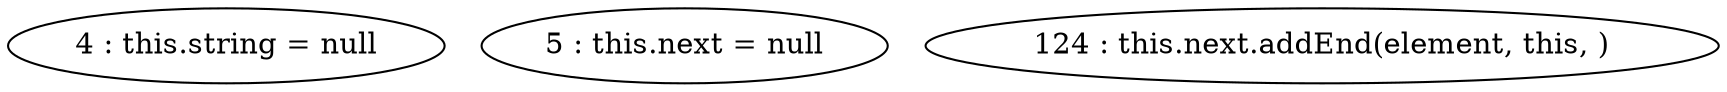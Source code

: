 digraph G {
"4 : this.string = null"
"5 : this.next = null"
"124 : this.next.addEnd(element, this, )"
}